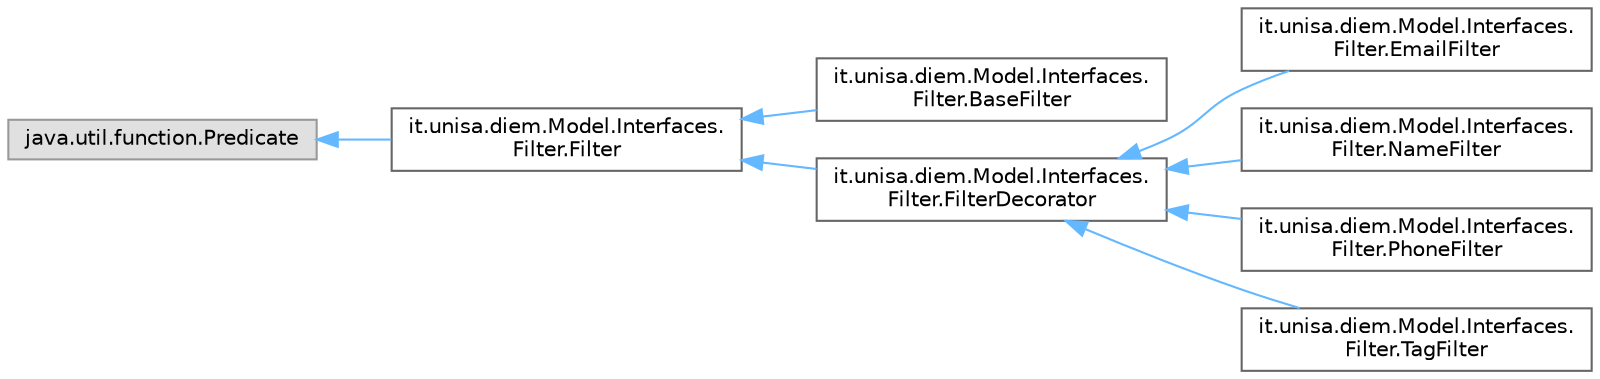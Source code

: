 digraph "Graphical Class Hierarchy"
{
 // LATEX_PDF_SIZE
  bgcolor="transparent";
  edge [fontname=Helvetica,fontsize=10,labelfontname=Helvetica,labelfontsize=10];
  node [fontname=Helvetica,fontsize=10,shape=box,height=0.2,width=0.4];
  rankdir="LR";
  Node0 [id="Node000000",label="java.util.function.Predicate",height=0.2,width=0.4,color="grey60", fillcolor="#E0E0E0", style="filled",tooltip=" "];
  Node0 -> Node1 [id="edge27_Node000000_Node000001",dir="back",color="steelblue1",style="solid",tooltip=" "];
  Node1 [id="Node000001",label="it.unisa.diem.Model.Interfaces.\lFilter.Filter",height=0.2,width=0.4,color="grey40", fillcolor="white", style="filled",URL="$interfaceit_1_1unisa_1_1diem_1_1Model_1_1Interfaces_1_1Filter_1_1Filter.html",tooltip="Passed as a Predicate<Contact> that verifies a condition based on the fact that a Contact contains a ..."];
  Node1 -> Node2 [id="edge28_Node000001_Node000002",dir="back",color="steelblue1",style="solid",tooltip=" "];
  Node2 [id="Node000002",label="it.unisa.diem.Model.Interfaces.\lFilter.BaseFilter",height=0.2,width=0.4,color="grey40", fillcolor="white", style="filled",URL="$classit_1_1unisa_1_1diem_1_1Model_1_1Interfaces_1_1Filter_1_1BaseFilter.html",tooltip="Concrete component of the Filter Decorator pattern."];
  Node1 -> Node3 [id="edge29_Node000001_Node000003",dir="back",color="steelblue1",style="solid",tooltip=" "];
  Node3 [id="Node000003",label="it.unisa.diem.Model.Interfaces.\lFilter.FilterDecorator",height=0.2,width=0.4,color="grey40", fillcolor="white", style="filled",URL="$classit_1_1unisa_1_1diem_1_1Model_1_1Interfaces_1_1Filter_1_1FilterDecorator.html",tooltip="Abstract decorator of the Filter pattern."];
  Node3 -> Node4 [id="edge30_Node000003_Node000004",dir="back",color="steelblue1",style="solid",tooltip=" "];
  Node4 [id="Node000004",label="it.unisa.diem.Model.Interfaces.\lFilter.EmailFilter",height=0.2,width=0.4,color="grey40", fillcolor="white", style="filled",URL="$classit_1_1unisa_1_1diem_1_1Model_1_1Interfaces_1_1Filter_1_1EmailFilter.html",tooltip="Concrete decorator of the Filter pattern that verifies if a Contact contains the substring passed to ..."];
  Node3 -> Node5 [id="edge31_Node000003_Node000005",dir="back",color="steelblue1",style="solid",tooltip=" "];
  Node5 [id="Node000005",label="it.unisa.diem.Model.Interfaces.\lFilter.NameFilter",height=0.2,width=0.4,color="grey40", fillcolor="white", style="filled",URL="$classit_1_1unisa_1_1diem_1_1Model_1_1Interfaces_1_1Filter_1_1NameFilter.html",tooltip="Concrete decorator of the Filter pattern that verifies if a Contact contains the substring passed to ..."];
  Node3 -> Node6 [id="edge32_Node000003_Node000006",dir="back",color="steelblue1",style="solid",tooltip=" "];
  Node6 [id="Node000006",label="it.unisa.diem.Model.Interfaces.\lFilter.PhoneFilter",height=0.2,width=0.4,color="grey40", fillcolor="white", style="filled",URL="$classit_1_1unisa_1_1diem_1_1Model_1_1Interfaces_1_1Filter_1_1PhoneFilter.html",tooltip="Concrete decorator of the Filter pattern that verifies if a Contact contains the substring passed to ..."];
  Node3 -> Node7 [id="edge33_Node000003_Node000007",dir="back",color="steelblue1",style="solid",tooltip=" "];
  Node7 [id="Node000007",label="it.unisa.diem.Model.Interfaces.\lFilter.TagFilter",height=0.2,width=0.4,color="grey40", fillcolor="white", style="filled",URL="$classit_1_1unisa_1_1diem_1_1Model_1_1Interfaces_1_1Filter_1_1TagFilter.html",tooltip="Concrete decorator of the Filter pattern that verifies if a Contact contains the substring passed to ..."];
}

